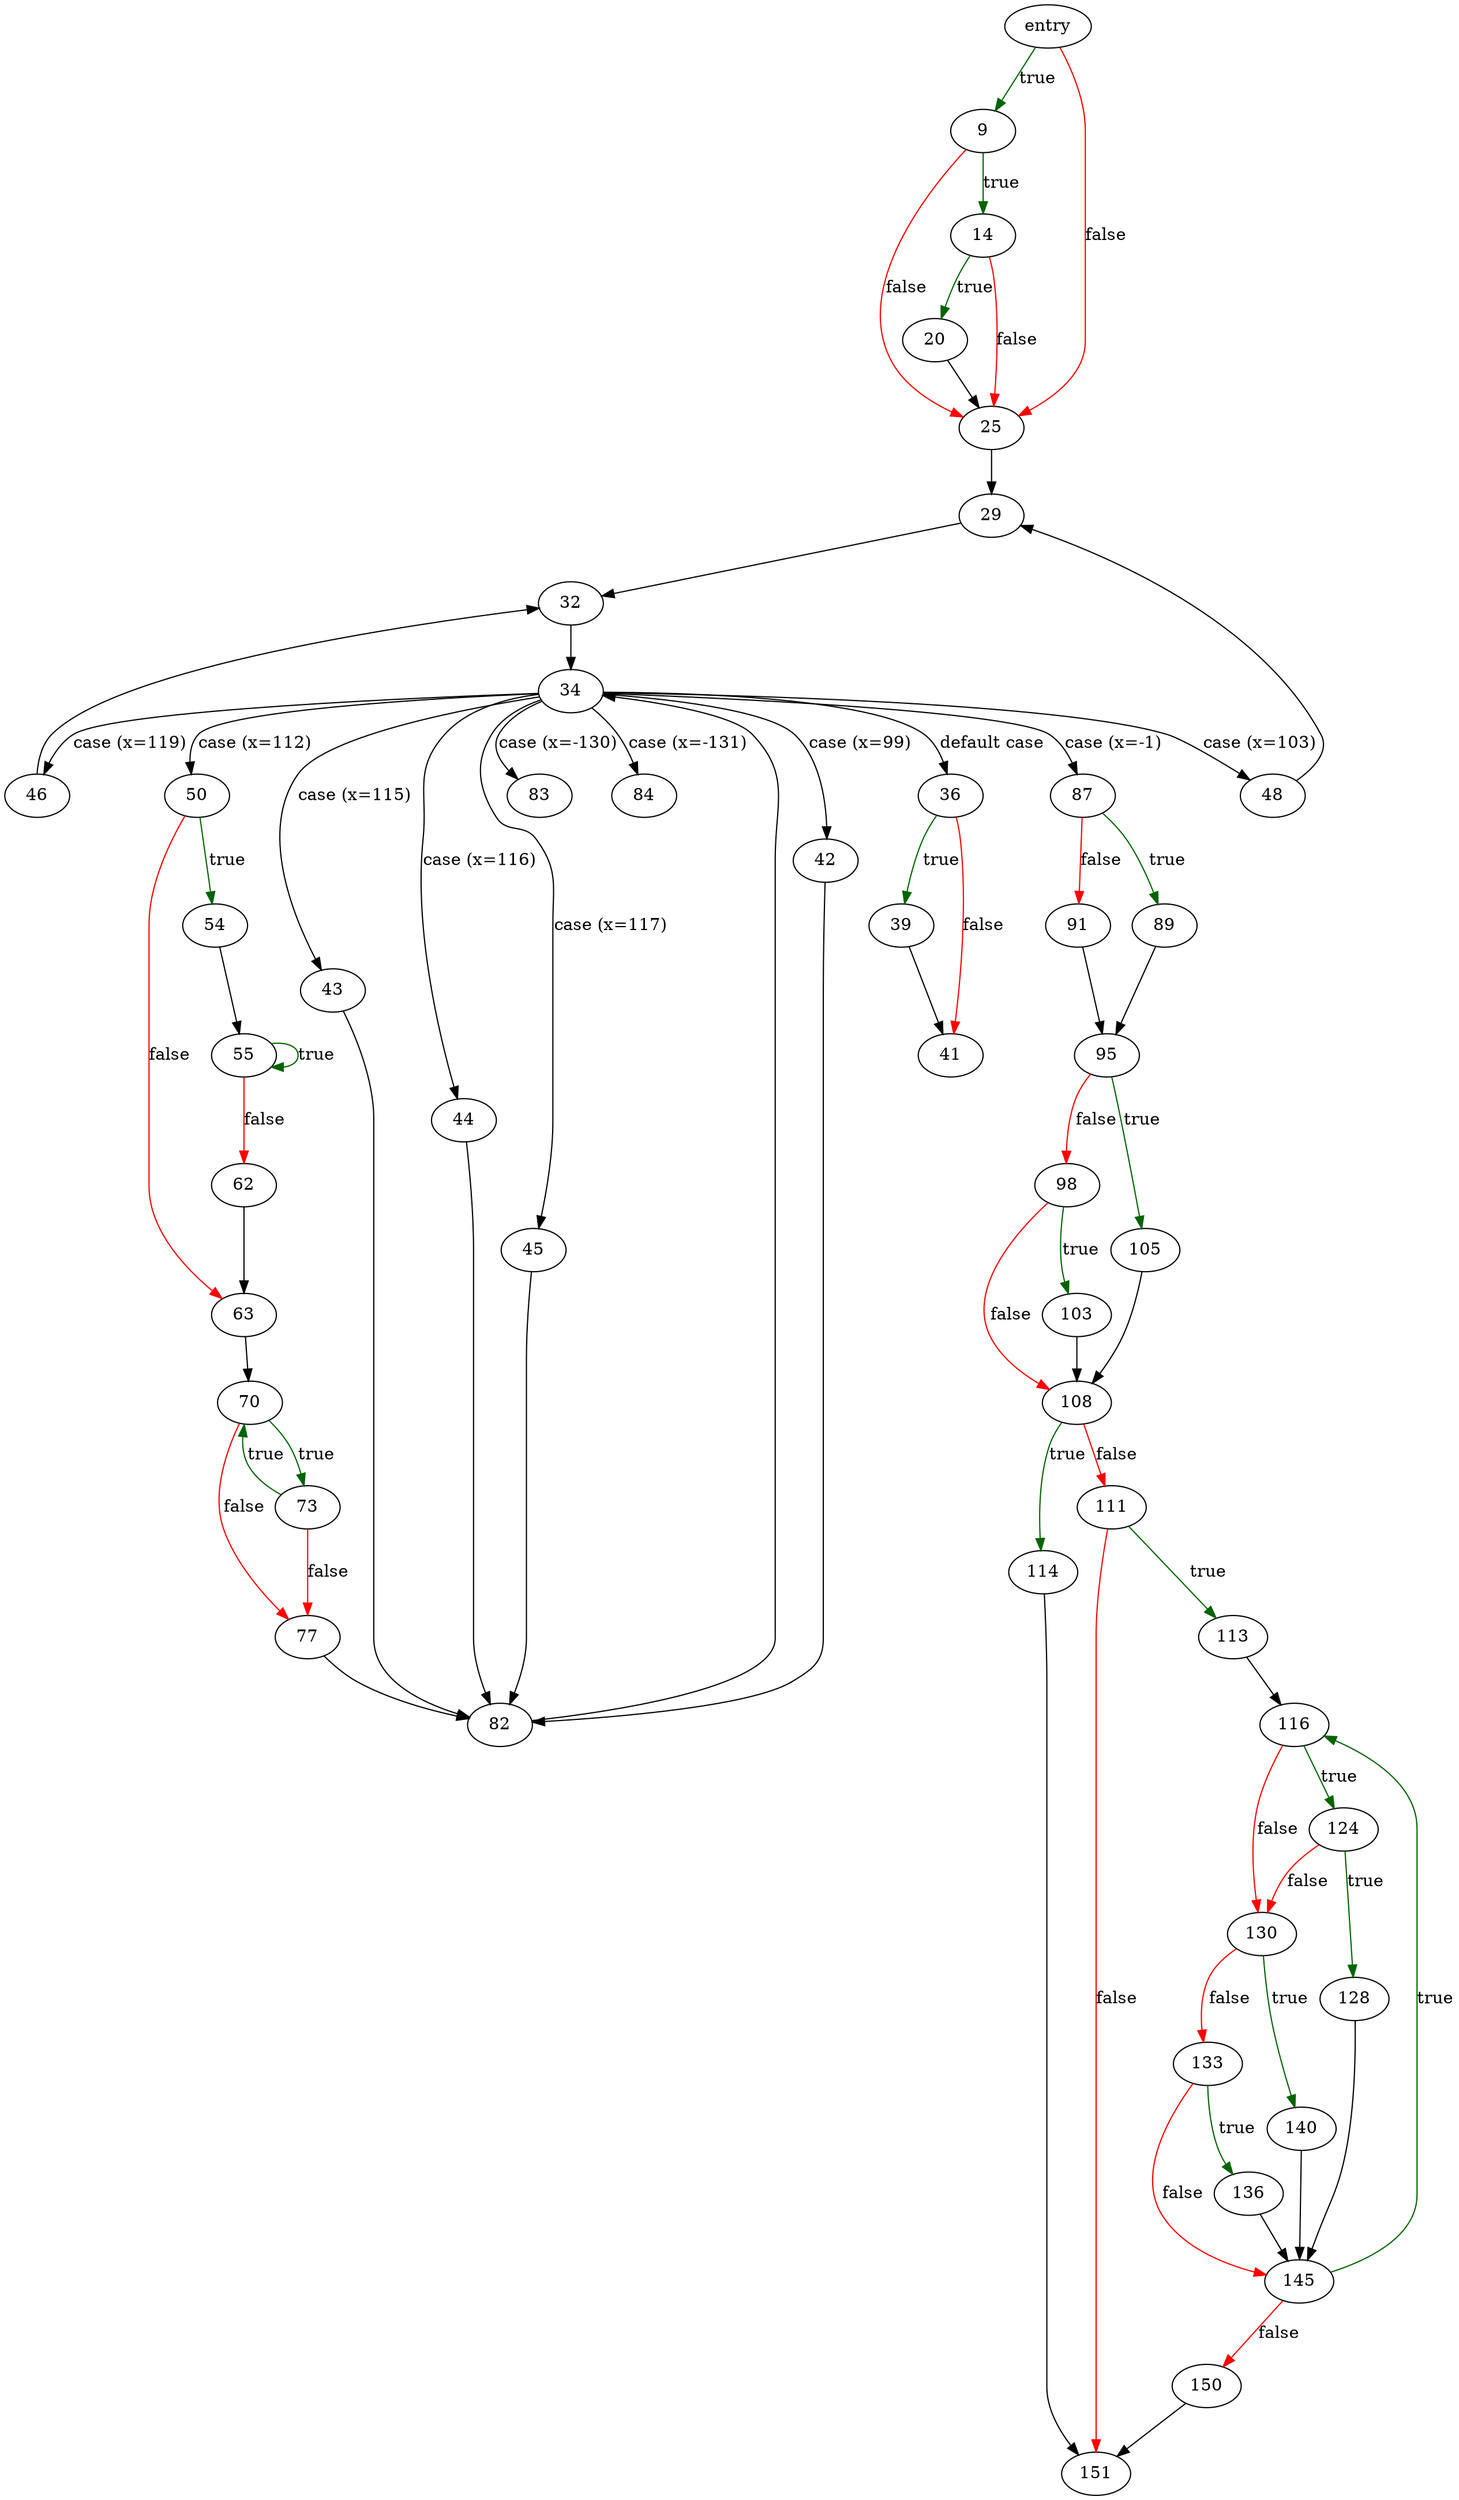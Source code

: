 digraph "main" {
	// Node definitions.
	2 [label=entry];
	9;
	14;
	20;
	25;
	29;
	32;
	34;
	36;
	39;
	41;
	42;
	43;
	44;
	45;
	46;
	48;
	50;
	54;
	55;
	62;
	63;
	70;
	73;
	77;
	82;
	83;
	84;
	87;
	89;
	91;
	95;
	98;
	103;
	105;
	108;
	111;
	113;
	114;
	116;
	124;
	128;
	130;
	133;
	136;
	140;
	145;
	150;
	151;

	// Edge definitions.
	2 -> 9 [
		color=darkgreen
		label=true
	];
	2 -> 25 [
		color=red
		label=false
	];
	9 -> 14 [
		color=darkgreen
		label=true
	];
	9 -> 25 [
		color=red
		label=false
	];
	14 -> 20 [
		color=darkgreen
		label=true
	];
	14 -> 25 [
		color=red
		label=false
	];
	20 -> 25;
	25 -> 29;
	29 -> 32;
	32 -> 34;
	34 -> 36 [label="default case"];
	34 -> 42 [label="case (x=99)"];
	34 -> 43 [label="case (x=115)"];
	34 -> 44 [label="case (x=116)"];
	34 -> 45 [label="case (x=117)"];
	34 -> 46 [label="case (x=119)"];
	34 -> 48 [label="case (x=103)"];
	34 -> 50 [label="case (x=112)"];
	34 -> 83 [label="case (x=-130)"];
	34 -> 84 [label="case (x=-131)"];
	34 -> 87 [label="case (x=-1)"];
	36 -> 39 [
		color=darkgreen
		label=true
	];
	36 -> 41 [
		color=red
		label=false
	];
	39 -> 41;
	42 -> 82;
	43 -> 82;
	44 -> 82;
	45 -> 82;
	46 -> 32;
	48 -> 29;
	50 -> 54 [
		color=darkgreen
		label=true
	];
	50 -> 63 [
		color=red
		label=false
	];
	54 -> 55;
	55 -> 55 [
		color=darkgreen
		label=true
	];
	55 -> 62 [
		color=red
		label=false
	];
	62 -> 63;
	63 -> 70;
	70 -> 73 [
		color=darkgreen
		label=true
	];
	70 -> 77 [
		color=red
		label=false
	];
	73 -> 70 [
		color=darkgreen
		label=true
	];
	73 -> 77 [
		color=red
		label=false
	];
	77 -> 82;
	82 -> 34;
	87 -> 89 [
		color=darkgreen
		label=true
	];
	87 -> 91 [
		color=red
		label=false
	];
	89 -> 95;
	91 -> 95;
	95 -> 98 [
		color=red
		label=false
	];
	95 -> 105 [
		color=darkgreen
		label=true
	];
	98 -> 103 [
		color=darkgreen
		label=true
	];
	98 -> 108 [
		color=red
		label=false
	];
	103 -> 108;
	105 -> 108;
	108 -> 111 [
		color=red
		label=false
	];
	108 -> 114 [
		color=darkgreen
		label=true
	];
	111 -> 113 [
		color=darkgreen
		label=true
	];
	111 -> 151 [
		color=red
		label=false
	];
	113 -> 116;
	114 -> 151;
	116 -> 124 [
		color=darkgreen
		label=true
	];
	116 -> 130 [
		color=red
		label=false
	];
	124 -> 128 [
		color=darkgreen
		label=true
	];
	124 -> 130 [
		color=red
		label=false
	];
	128 -> 145;
	130 -> 133 [
		color=red
		label=false
	];
	130 -> 140 [
		color=darkgreen
		label=true
	];
	133 -> 136 [
		color=darkgreen
		label=true
	];
	133 -> 145 [
		color=red
		label=false
	];
	136 -> 145;
	140 -> 145;
	145 -> 116 [
		color=darkgreen
		label=true
	];
	145 -> 150 [
		color=red
		label=false
	];
	150 -> 151;
}